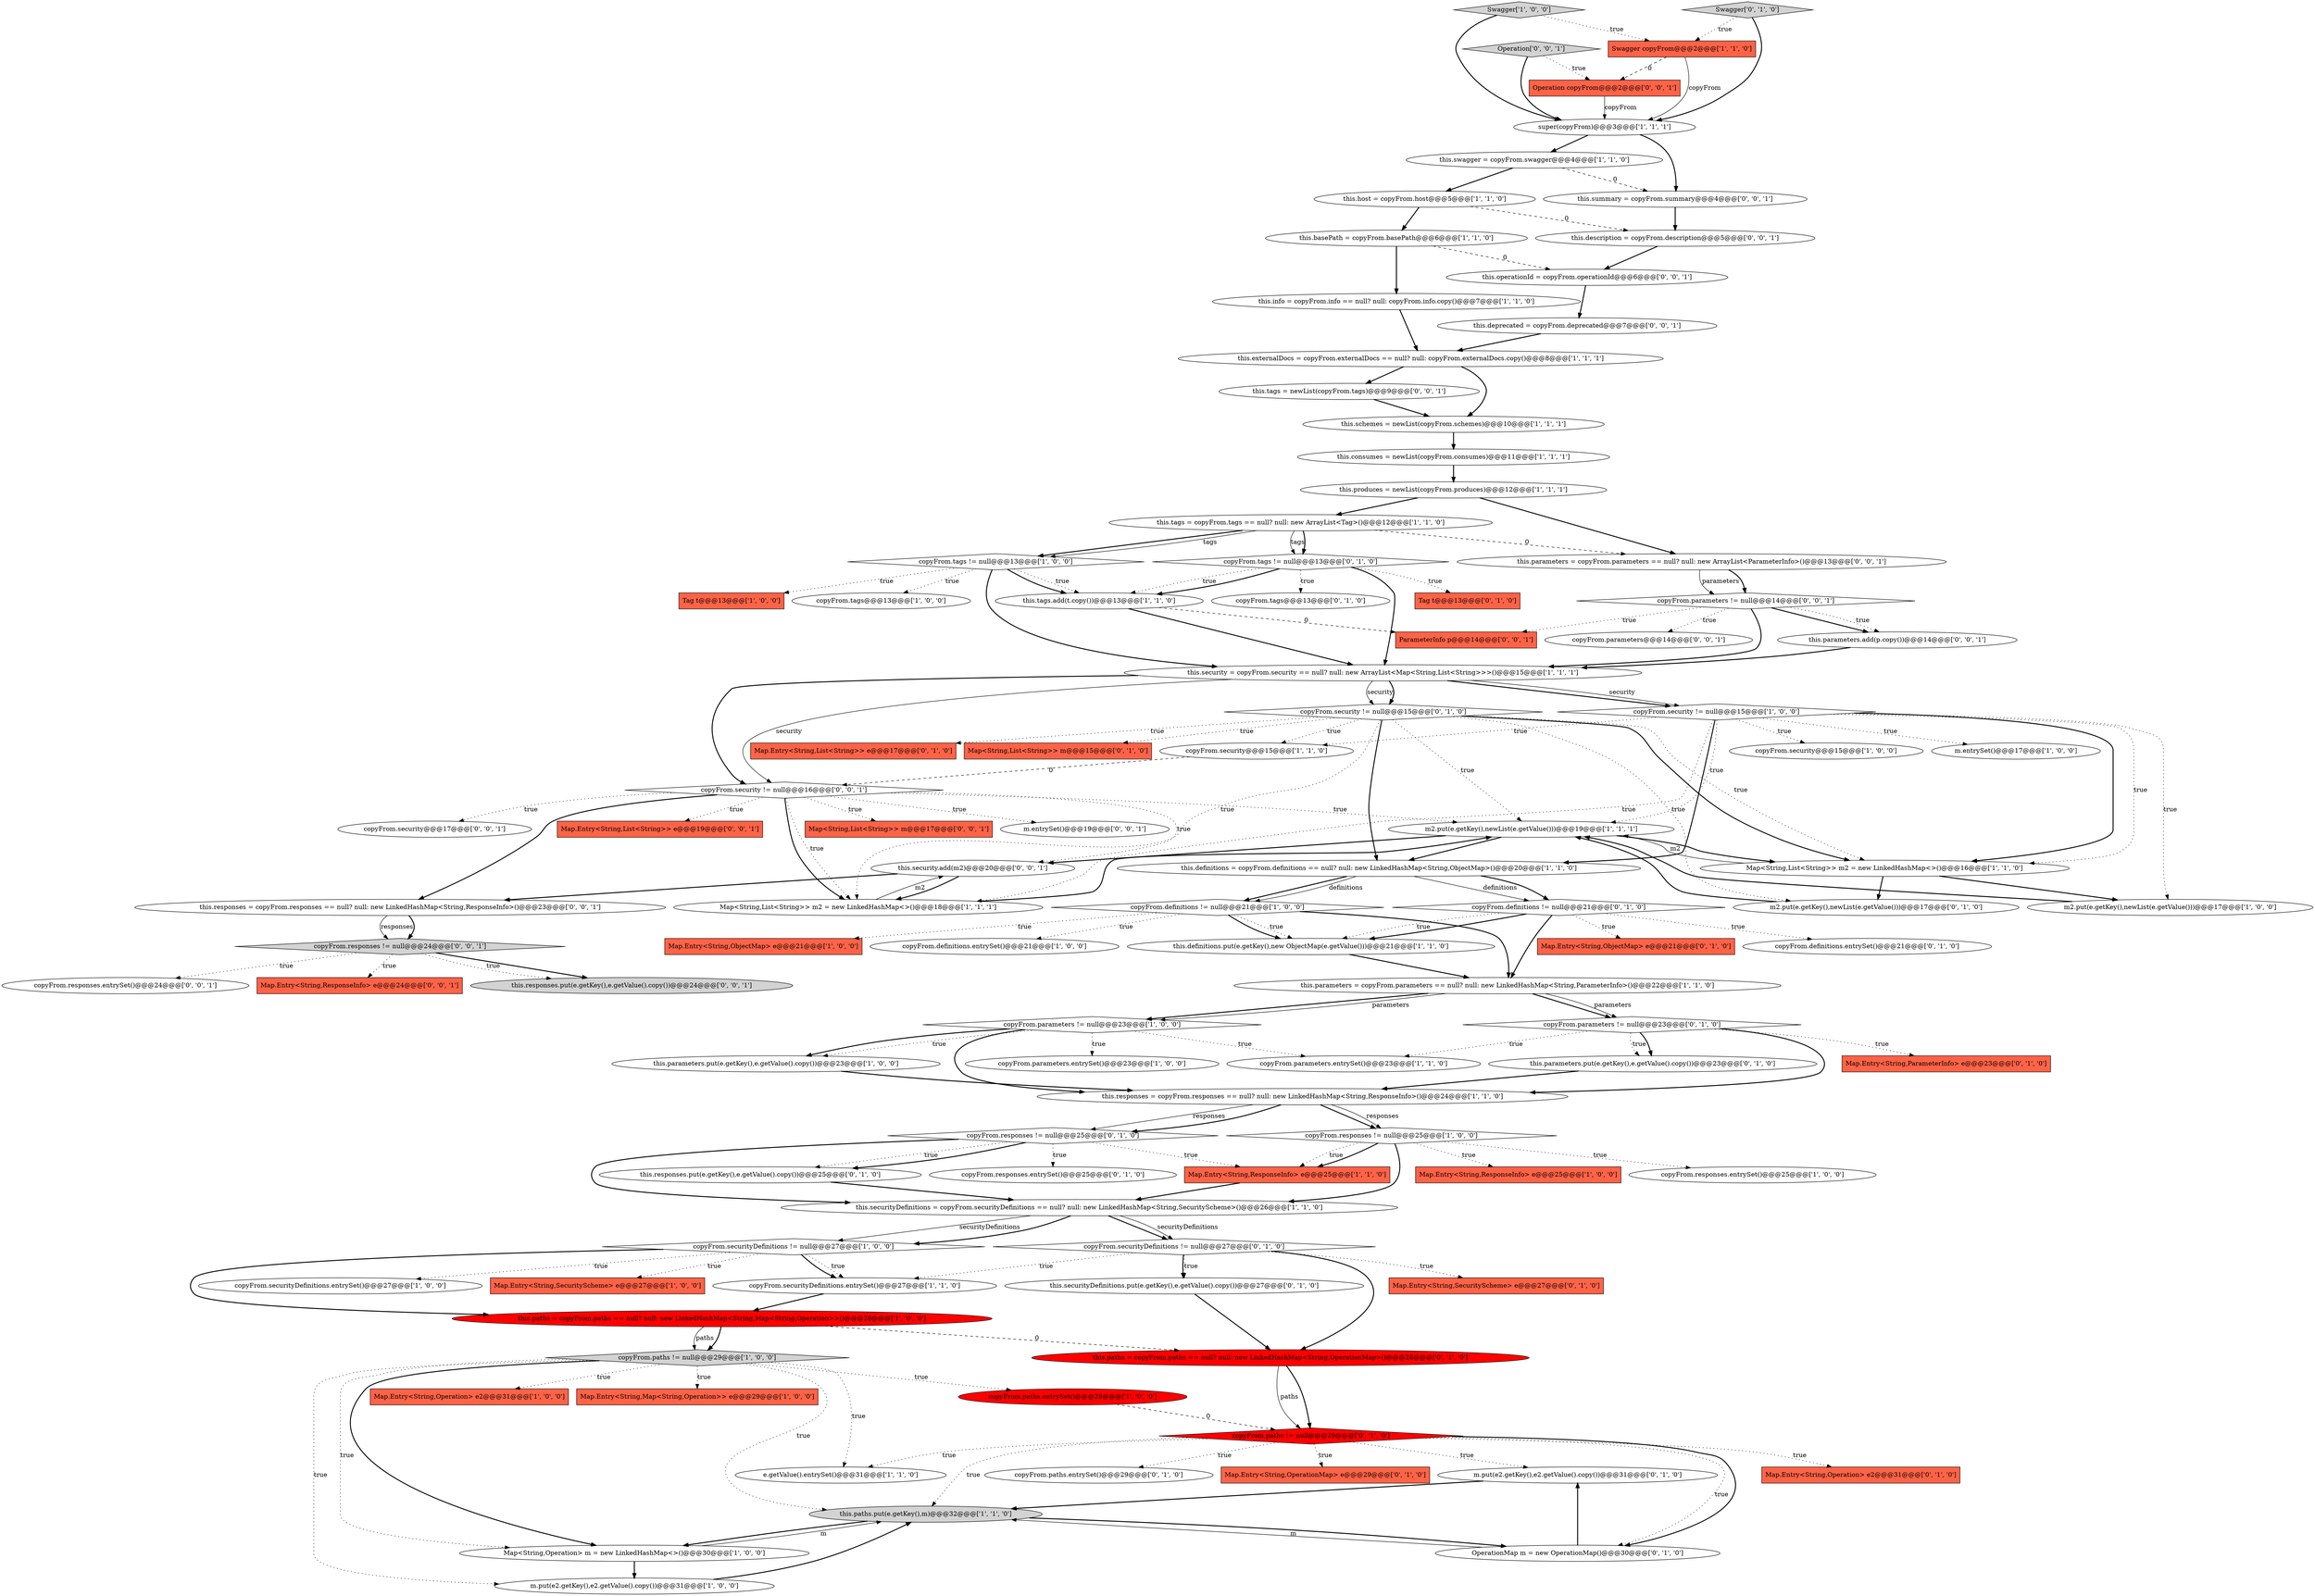 digraph {
65 [style = filled, label = "this.paths = copyFrom.paths == null? null: new LinkedHashMap<String,OperationMap>()@@@28@@@['0', '1', '0']", fillcolor = red, shape = ellipse image = "AAA1AAABBB2BBB"];
34 [style = filled, label = "copyFrom.securityDefinitions.entrySet()@@@27@@@['1', '1', '0']", fillcolor = white, shape = ellipse image = "AAA0AAABBB1BBB"];
28 [style = filled, label = "this.consumes = newList(copyFrom.consumes)@@@11@@@['1', '1', '1']", fillcolor = white, shape = ellipse image = "AAA0AAABBB1BBB"];
32 [style = filled, label = "copyFrom.parameters != null@@@23@@@['1', '0', '0']", fillcolor = white, shape = diamond image = "AAA0AAABBB1BBB"];
94 [style = filled, label = "this.operationId = copyFrom.operationId@@@6@@@['0', '0', '1']", fillcolor = white, shape = ellipse image = "AAA0AAABBB3BBB"];
9 [style = filled, label = "copyFrom.definitions.entrySet()@@@21@@@['1', '0', '0']", fillcolor = white, shape = ellipse image = "AAA0AAABBB1BBB"];
64 [style = filled, label = "Map.Entry<String,ParameterInfo> e@@@23@@@['0', '1', '0']", fillcolor = tomato, shape = box image = "AAA0AAABBB2BBB"];
26 [style = filled, label = "m2.put(e.getKey(),newList(e.getValue()))@@@17@@@['1', '0', '0']", fillcolor = white, shape = ellipse image = "AAA0AAABBB1BBB"];
57 [style = filled, label = "this.parameters.put(e.getKey(),e.getValue().copy())@@@23@@@['0', '1', '0']", fillcolor = white, shape = ellipse image = "AAA0AAABBB2BBB"];
97 [style = filled, label = "Operation['0', '0', '1']", fillcolor = lightgray, shape = diamond image = "AAA0AAABBB3BBB"];
7 [style = filled, label = "copyFrom.securityDefinitions.entrySet()@@@27@@@['1', '0', '0']", fillcolor = white, shape = ellipse image = "AAA0AAABBB1BBB"];
79 [style = filled, label = "copyFrom.paths != null@@@29@@@['0', '1', '0']", fillcolor = red, shape = diamond image = "AAA1AAABBB2BBB"];
31 [style = filled, label = "this.security = copyFrom.security == null? null: new ArrayList<Map<String,List<String>>>()@@@15@@@['1', '1', '1']", fillcolor = white, shape = ellipse image = "AAA0AAABBB1BBB"];
66 [style = filled, label = "Map.Entry<String,List<String>> e@@@17@@@['0', '1', '0']", fillcolor = tomato, shape = box image = "AAA0AAABBB2BBB"];
40 [style = filled, label = "Map<String,List<String>> m2 = new LinkedHashMap<>()@@@18@@@['1', '1', '1']", fillcolor = white, shape = ellipse image = "AAA0AAABBB1BBB"];
81 [style = filled, label = "this.responses = copyFrom.responses == null? null: new LinkedHashMap<String,ResponseInfo>()@@@23@@@['0', '0', '1']", fillcolor = white, shape = ellipse image = "AAA0AAABBB3BBB"];
27 [style = filled, label = "this.definitions.put(e.getKey(),new ObjectMap(e.getValue()))@@@21@@@['1', '1', '0']", fillcolor = white, shape = ellipse image = "AAA0AAABBB1BBB"];
89 [style = filled, label = "Map<String,List<String>> m@@@17@@@['0', '0', '1']", fillcolor = tomato, shape = box image = "AAA0AAABBB3BBB"];
96 [style = filled, label = "copyFrom.responses.entrySet()@@@24@@@['0', '0', '1']", fillcolor = white, shape = ellipse image = "AAA0AAABBB3BBB"];
54 [style = filled, label = "m.put(e2.getKey(),e2.getValue().copy())@@@31@@@['0', '1', '0']", fillcolor = white, shape = ellipse image = "AAA0AAABBB2BBB"];
59 [style = filled, label = "this.responses.put(e.getKey(),e.getValue().copy())@@@25@@@['0', '1', '0']", fillcolor = white, shape = ellipse image = "AAA0AAABBB2BBB"];
74 [style = filled, label = "Map.Entry<String,SecurityScheme> e@@@27@@@['0', '1', '0']", fillcolor = tomato, shape = box image = "AAA0AAABBB2BBB"];
14 [style = filled, label = "copyFrom.paths != null@@@29@@@['1', '0', '0']", fillcolor = lightgray, shape = diamond image = "AAA0AAABBB1BBB"];
86 [style = filled, label = "Operation copyFrom@@@2@@@['0', '0', '1']", fillcolor = tomato, shape = box image = "AAA0AAABBB3BBB"];
91 [style = filled, label = "Map.Entry<String,ResponseInfo> e@@@24@@@['0', '0', '1']", fillcolor = tomato, shape = box image = "AAA0AAABBB3BBB"];
60 [style = filled, label = "Map<String,List<String>> m@@@15@@@['0', '1', '0']", fillcolor = tomato, shape = box image = "AAA0AAABBB2BBB"];
101 [style = filled, label = "this.deprecated = copyFrom.deprecated@@@7@@@['0', '0', '1']", fillcolor = white, shape = ellipse image = "AAA0AAABBB3BBB"];
68 [style = filled, label = "copyFrom.parameters != null@@@23@@@['0', '1', '0']", fillcolor = white, shape = diamond image = "AAA0AAABBB2BBB"];
6 [style = filled, label = "Map.Entry<String,ResponseInfo> e@@@25@@@['1', '0', '0']", fillcolor = tomato, shape = box image = "AAA0AAABBB1BBB"];
8 [style = filled, label = "this.basePath = copyFrom.basePath@@@6@@@['1', '1', '0']", fillcolor = white, shape = ellipse image = "AAA0AAABBB1BBB"];
36 [style = filled, label = "copyFrom.tags != null@@@13@@@['1', '0', '0']", fillcolor = white, shape = diamond image = "AAA0AAABBB1BBB"];
88 [style = filled, label = "this.tags = newList(copyFrom.tags)@@@9@@@['0', '0', '1']", fillcolor = white, shape = ellipse image = "AAA0AAABBB3BBB"];
46 [style = filled, label = "copyFrom.parameters.entrySet()@@@23@@@['1', '1', '0']", fillcolor = white, shape = ellipse image = "AAA0AAABBB1BBB"];
80 [style = filled, label = "OperationMap m = new OperationMap()@@@30@@@['0', '1', '0']", fillcolor = white, shape = ellipse image = "AAA0AAABBB2BBB"];
84 [style = filled, label = "this.description = copyFrom.description@@@5@@@['0', '0', '1']", fillcolor = white, shape = ellipse image = "AAA0AAABBB3BBB"];
18 [style = filled, label = "copyFrom.securityDefinitions != null@@@27@@@['1', '0', '0']", fillcolor = white, shape = diamond image = "AAA0AAABBB1BBB"];
19 [style = filled, label = "copyFrom.security@@@15@@@['1', '0', '0']", fillcolor = white, shape = ellipse image = "AAA0AAABBB1BBB"];
25 [style = filled, label = "Map.Entry<String,SecurityScheme> e@@@27@@@['1', '0', '0']", fillcolor = tomato, shape = box image = "AAA0AAABBB1BBB"];
29 [style = filled, label = "this.paths = copyFrom.paths == null? null: new LinkedHashMap<String,Map<String,Operation>>()@@@28@@@['1', '0', '0']", fillcolor = red, shape = ellipse image = "AAA1AAABBB1BBB"];
51 [style = filled, label = "this.externalDocs = copyFrom.externalDocs == null? null: copyFrom.externalDocs.copy()@@@8@@@['1', '1', '1']", fillcolor = white, shape = ellipse image = "AAA0AAABBB1BBB"];
15 [style = filled, label = "Tag t@@@13@@@['1', '0', '0']", fillcolor = tomato, shape = box image = "AAA0AAABBB1BBB"];
53 [style = filled, label = "Map.Entry<String,ResponseInfo> e@@@25@@@['1', '1', '0']", fillcolor = tomato, shape = box image = "AAA0AAABBB1BBB"];
90 [style = filled, label = "m.entrySet()@@@19@@@['0', '0', '1']", fillcolor = white, shape = ellipse image = "AAA0AAABBB3BBB"];
21 [style = filled, label = "Map.Entry<String,ObjectMap> e@@@21@@@['1', '0', '0']", fillcolor = tomato, shape = box image = "AAA0AAABBB1BBB"];
56 [style = filled, label = "Map.Entry<String,Operation> e2@@@31@@@['0', '1', '0']", fillcolor = tomato, shape = box image = "AAA0AAABBB2BBB"];
77 [style = filled, label = "Tag t@@@13@@@['0', '1', '0']", fillcolor = tomato, shape = box image = "AAA0AAABBB2BBB"];
63 [style = filled, label = "m2.put(e.getKey(),newList(e.getValue()))@@@17@@@['0', '1', '0']", fillcolor = white, shape = ellipse image = "AAA0AAABBB2BBB"];
95 [style = filled, label = "copyFrom.parameters@@@14@@@['0', '0', '1']", fillcolor = white, shape = ellipse image = "AAA0AAABBB3BBB"];
69 [style = filled, label = "copyFrom.paths.entrySet()@@@29@@@['0', '1', '0']", fillcolor = white, shape = ellipse image = "AAA0AAABBB2BBB"];
72 [style = filled, label = "copyFrom.securityDefinitions != null@@@27@@@['0', '1', '0']", fillcolor = white, shape = diamond image = "AAA0AAABBB2BBB"];
5 [style = filled, label = "this.swagger = copyFrom.swagger@@@4@@@['1', '1', '0']", fillcolor = white, shape = ellipse image = "AAA0AAABBB1BBB"];
30 [style = filled, label = "this.schemes = newList(copyFrom.schemes)@@@10@@@['1', '1', '1']", fillcolor = white, shape = ellipse image = "AAA0AAABBB1BBB"];
99 [style = filled, label = "copyFrom.parameters != null@@@14@@@['0', '0', '1']", fillcolor = white, shape = diamond image = "AAA0AAABBB3BBB"];
35 [style = filled, label = "copyFrom.parameters.entrySet()@@@23@@@['1', '0', '0']", fillcolor = white, shape = ellipse image = "AAA0AAABBB1BBB"];
11 [style = filled, label = "Map.Entry<String,Operation> e2@@@31@@@['1', '0', '0']", fillcolor = tomato, shape = box image = "AAA0AAABBB1BBB"];
23 [style = filled, label = "this.securityDefinitions = copyFrom.securityDefinitions == null? null: new LinkedHashMap<String,SecurityScheme>()@@@26@@@['1', '1', '0']", fillcolor = white, shape = ellipse image = "AAA0AAABBB1BBB"];
50 [style = filled, label = "this.info = copyFrom.info == null? null: copyFrom.info.copy()@@@7@@@['1', '1', '0']", fillcolor = white, shape = ellipse image = "AAA0AAABBB1BBB"];
3 [style = filled, label = "this.tags = copyFrom.tags == null? null: new ArrayList<Tag>()@@@12@@@['1', '1', '0']", fillcolor = white, shape = ellipse image = "AAA0AAABBB1BBB"];
49 [style = filled, label = "m2.put(e.getKey(),newList(e.getValue()))@@@19@@@['1', '1', '1']", fillcolor = white, shape = ellipse image = "AAA0AAABBB1BBB"];
92 [style = filled, label = "this.responses.put(e.getKey(),e.getValue().copy())@@@24@@@['0', '0', '1']", fillcolor = lightgray, shape = ellipse image = "AAA0AAABBB3BBB"];
103 [style = filled, label = "ParameterInfo p@@@14@@@['0', '0', '1']", fillcolor = tomato, shape = box image = "AAA0AAABBB3BBB"];
102 [style = filled, label = "this.parameters = copyFrom.parameters == null? null: new ArrayList<ParameterInfo>()@@@13@@@['0', '0', '1']", fillcolor = white, shape = ellipse image = "AAA0AAABBB3BBB"];
93 [style = filled, label = "this.parameters.add(p.copy())@@@14@@@['0', '0', '1']", fillcolor = white, shape = ellipse image = "AAA0AAABBB3BBB"];
41 [style = filled, label = "this.definitions = copyFrom.definitions == null? null: new LinkedHashMap<String,ObjectMap>()@@@20@@@['1', '1', '0']", fillcolor = white, shape = ellipse image = "AAA0AAABBB1BBB"];
98 [style = filled, label = "this.summary = copyFrom.summary@@@4@@@['0', '0', '1']", fillcolor = white, shape = ellipse image = "AAA0AAABBB3BBB"];
67 [style = filled, label = "copyFrom.responses.entrySet()@@@25@@@['0', '1', '0']", fillcolor = white, shape = ellipse image = "AAA0AAABBB2BBB"];
0 [style = filled, label = "m.entrySet()@@@17@@@['1', '0', '0']", fillcolor = white, shape = ellipse image = "AAA0AAABBB1BBB"];
39 [style = filled, label = "this.tags.add(t.copy())@@@13@@@['1', '1', '0']", fillcolor = white, shape = ellipse image = "AAA0AAABBB1BBB"];
100 [style = filled, label = "copyFrom.security@@@17@@@['0', '0', '1']", fillcolor = white, shape = ellipse image = "AAA0AAABBB3BBB"];
16 [style = filled, label = "Swagger['1', '0', '0']", fillcolor = lightgray, shape = diamond image = "AAA0AAABBB1BBB"];
33 [style = filled, label = "e.getValue().entrySet()@@@31@@@['1', '1', '0']", fillcolor = white, shape = ellipse image = "AAA0AAABBB1BBB"];
82 [style = filled, label = "Map.Entry<String,List<String>> e@@@19@@@['0', '0', '1']", fillcolor = tomato, shape = box image = "AAA0AAABBB3BBB"];
4 [style = filled, label = "Map<String,List<String>> m2 = new LinkedHashMap<>()@@@16@@@['1', '1', '0']", fillcolor = white, shape = ellipse image = "AAA0AAABBB1BBB"];
78 [style = filled, label = "copyFrom.tags@@@13@@@['0', '1', '0']", fillcolor = white, shape = ellipse image = "AAA0AAABBB2BBB"];
45 [style = filled, label = "this.parameters.put(e.getKey(),e.getValue().copy())@@@23@@@['1', '0', '0']", fillcolor = white, shape = ellipse image = "AAA0AAABBB1BBB"];
62 [style = filled, label = "Map.Entry<String,OperationMap> e@@@29@@@['0', '1', '0']", fillcolor = tomato, shape = box image = "AAA0AAABBB2BBB"];
58 [style = filled, label = "copyFrom.security != null@@@15@@@['0', '1', '0']", fillcolor = white, shape = diamond image = "AAA0AAABBB2BBB"];
22 [style = filled, label = "copyFrom.tags@@@13@@@['1', '0', '0']", fillcolor = white, shape = ellipse image = "AAA0AAABBB1BBB"];
75 [style = filled, label = "this.securityDefinitions.put(e.getKey(),e.getValue().copy())@@@27@@@['0', '1', '0']", fillcolor = white, shape = ellipse image = "AAA0AAABBB2BBB"];
85 [style = filled, label = "this.security.add(m2)@@@20@@@['0', '0', '1']", fillcolor = white, shape = ellipse image = "AAA0AAABBB3BBB"];
71 [style = filled, label = "Swagger['0', '1', '0']", fillcolor = lightgray, shape = diamond image = "AAA0AAABBB2BBB"];
43 [style = filled, label = "super(copyFrom)@@@3@@@['1', '1', '1']", fillcolor = white, shape = ellipse image = "AAA0AAABBB1BBB"];
55 [style = filled, label = "copyFrom.responses != null@@@25@@@['0', '1', '0']", fillcolor = white, shape = diamond image = "AAA0AAABBB2BBB"];
2 [style = filled, label = "copyFrom.definitions != null@@@21@@@['1', '0', '0']", fillcolor = white, shape = diamond image = "AAA0AAABBB1BBB"];
44 [style = filled, label = "this.paths.put(e.getKey(),m)@@@32@@@['1', '1', '0']", fillcolor = lightgray, shape = ellipse image = "AAA0AAABBB1BBB"];
17 [style = filled, label = "Swagger copyFrom@@@2@@@['1', '1', '0']", fillcolor = tomato, shape = box image = "AAA0AAABBB1BBB"];
47 [style = filled, label = "this.responses = copyFrom.responses == null? null: new LinkedHashMap<String,ResponseInfo>()@@@24@@@['1', '1', '0']", fillcolor = white, shape = ellipse image = "AAA0AAABBB1BBB"];
37 [style = filled, label = "copyFrom.security != null@@@15@@@['1', '0', '0']", fillcolor = white, shape = diamond image = "AAA0AAABBB1BBB"];
1 [style = filled, label = "copyFrom.responses != null@@@25@@@['1', '0', '0']", fillcolor = white, shape = diamond image = "AAA0AAABBB1BBB"];
12 [style = filled, label = "this.host = copyFrom.host@@@5@@@['1', '1', '0']", fillcolor = white, shape = ellipse image = "AAA0AAABBB1BBB"];
61 [style = filled, label = "copyFrom.definitions != null@@@21@@@['0', '1', '0']", fillcolor = white, shape = diamond image = "AAA0AAABBB2BBB"];
13 [style = filled, label = "this.parameters = copyFrom.parameters == null? null: new LinkedHashMap<String,ParameterInfo>()@@@22@@@['1', '1', '0']", fillcolor = white, shape = ellipse image = "AAA0AAABBB1BBB"];
70 [style = filled, label = "copyFrom.tags != null@@@13@@@['0', '1', '0']", fillcolor = white, shape = diamond image = "AAA0AAABBB2BBB"];
20 [style = filled, label = "Map<String,Operation> m = new LinkedHashMap<>()@@@30@@@['1', '0', '0']", fillcolor = white, shape = ellipse image = "AAA0AAABBB1BBB"];
10 [style = filled, label = "copyFrom.responses.entrySet()@@@25@@@['1', '0', '0']", fillcolor = white, shape = ellipse image = "AAA0AAABBB1BBB"];
76 [style = filled, label = "copyFrom.definitions.entrySet()@@@21@@@['0', '1', '0']", fillcolor = white, shape = ellipse image = "AAA0AAABBB2BBB"];
42 [style = filled, label = "copyFrom.paths.entrySet()@@@29@@@['1', '0', '0']", fillcolor = red, shape = ellipse image = "AAA1AAABBB1BBB"];
87 [style = filled, label = "copyFrom.responses != null@@@24@@@['0', '0', '1']", fillcolor = lightgray, shape = diamond image = "AAA0AAABBB3BBB"];
52 [style = filled, label = "this.produces = newList(copyFrom.produces)@@@12@@@['1', '1', '1']", fillcolor = white, shape = ellipse image = "AAA0AAABBB1BBB"];
83 [style = filled, label = "copyFrom.security != null@@@16@@@['0', '0', '1']", fillcolor = white, shape = diamond image = "AAA0AAABBB3BBB"];
24 [style = filled, label = "m.put(e2.getKey(),e2.getValue().copy())@@@31@@@['1', '0', '0']", fillcolor = white, shape = ellipse image = "AAA0AAABBB1BBB"];
73 [style = filled, label = "Map.Entry<String,ObjectMap> e@@@21@@@['0', '1', '0']", fillcolor = tomato, shape = box image = "AAA0AAABBB2BBB"];
38 [style = filled, label = "Map.Entry<String,Map<String,Operation>> e@@@29@@@['1', '0', '0']", fillcolor = tomato, shape = box image = "AAA0AAABBB1BBB"];
48 [style = filled, label = "copyFrom.security@@@15@@@['1', '1', '0']", fillcolor = white, shape = ellipse image = "AAA0AAABBB1BBB"];
27->13 [style = bold, label=""];
31->37 [style = bold, label=""];
14->42 [style = dotted, label="true"];
40->49 [style = bold, label=""];
93->31 [style = bold, label=""];
61->76 [style = dotted, label="true"];
72->75 [style = dotted, label="true"];
4->63 [style = bold, label=""];
68->64 [style = dotted, label="true"];
1->53 [style = dotted, label="true"];
79->33 [style = dotted, label="true"];
16->17 [style = dotted, label="true"];
83->49 [style = dotted, label="true"];
32->45 [style = dotted, label="true"];
12->84 [style = dashed, label="0"];
58->63 [style = dotted, label="true"];
79->62 [style = dotted, label="true"];
18->34 [style = dotted, label="true"];
1->23 [style = bold, label=""];
87->92 [style = bold, label=""];
99->95 [style = dotted, label="true"];
14->44 [style = dotted, label="true"];
80->44 [style = solid, label="m"];
41->61 [style = solid, label="definitions"];
3->36 [style = bold, label=""];
30->28 [style = bold, label=""];
55->23 [style = bold, label=""];
51->88 [style = bold, label=""];
31->37 [style = solid, label="security"];
28->52 [style = bold, label=""];
36->39 [style = dotted, label="true"];
83->40 [style = dotted, label="true"];
87->96 [style = dotted, label="true"];
39->31 [style = bold, label=""];
31->58 [style = solid, label="security"];
23->18 [style = solid, label="securityDefinitions"];
87->91 [style = dotted, label="true"];
61->27 [style = dotted, label="true"];
102->99 [style = solid, label="parameters"];
3->102 [style = dashed, label="0"];
23->72 [style = bold, label=""];
29->14 [style = bold, label=""];
71->17 [style = dotted, label="true"];
16->43 [style = bold, label=""];
14->11 [style = dotted, label="true"];
13->68 [style = bold, label=""];
1->6 [style = dotted, label="true"];
49->4 [style = bold, label=""];
3->36 [style = solid, label="tags"];
70->31 [style = bold, label=""];
87->92 [style = dotted, label="true"];
13->68 [style = solid, label="parameters"];
88->30 [style = bold, label=""];
48->83 [style = dashed, label="0"];
14->20 [style = bold, label=""];
31->83 [style = bold, label=""];
79->69 [style = dotted, label="true"];
37->48 [style = dotted, label="true"];
81->87 [style = solid, label="responses"];
83->82 [style = dotted, label="true"];
99->31 [style = bold, label=""];
55->59 [style = dotted, label="true"];
13->32 [style = bold, label=""];
32->35 [style = dotted, label="true"];
55->59 [style = bold, label=""];
61->73 [style = dotted, label="true"];
94->101 [style = bold, label=""];
14->24 [style = dotted, label="true"];
17->86 [style = dashed, label="0"];
36->31 [style = bold, label=""];
83->100 [style = dotted, label="true"];
24->44 [style = bold, label=""];
26->49 [style = bold, label=""];
61->13 [style = bold, label=""];
51->30 [style = bold, label=""];
37->19 [style = dotted, label="true"];
2->21 [style = dotted, label="true"];
37->49 [style = dotted, label="true"];
17->43 [style = solid, label="copyFrom"];
75->65 [style = bold, label=""];
58->48 [style = dotted, label="true"];
41->2 [style = bold, label=""];
70->39 [style = dotted, label="true"];
86->43 [style = solid, label="copyFrom"];
58->60 [style = dotted, label="true"];
41->61 [style = bold, label=""];
97->86 [style = dotted, label="true"];
70->39 [style = bold, label=""];
101->51 [style = bold, label=""];
37->4 [style = dotted, label="true"];
83->81 [style = bold, label=""];
83->89 [style = dotted, label="true"];
2->27 [style = dotted, label="true"];
54->44 [style = bold, label=""];
44->20 [style = bold, label=""];
49->85 [style = bold, label=""];
55->53 [style = dotted, label="true"];
8->94 [style = dashed, label="0"];
40->85 [style = solid, label="m2"];
49->41 [style = bold, label=""];
2->27 [style = bold, label=""];
61->27 [style = bold, label=""];
79->56 [style = dotted, label="true"];
47->55 [style = solid, label="responses"];
79->80 [style = dotted, label="true"];
29->14 [style = solid, label="paths"];
58->40 [style = dotted, label="true"];
79->54 [style = dotted, label="true"];
44->80 [style = bold, label=""];
23->72 [style = solid, label="securityDefinitions"];
83->40 [style = bold, label=""];
47->1 [style = bold, label=""];
81->87 [style = bold, label=""];
99->103 [style = dotted, label="true"];
34->29 [style = bold, label=""];
1->10 [style = dotted, label="true"];
18->7 [style = dotted, label="true"];
5->98 [style = dashed, label="0"];
36->22 [style = dotted, label="true"];
72->75 [style = bold, label=""];
36->15 [style = dotted, label="true"];
18->34 [style = bold, label=""];
83->85 [style = dotted, label="true"];
37->41 [style = bold, label=""];
79->80 [style = bold, label=""];
58->4 [style = dotted, label="true"];
31->83 [style = solid, label="security"];
65->79 [style = bold, label=""];
102->99 [style = bold, label=""];
72->74 [style = dotted, label="true"];
3->70 [style = solid, label="tags"];
58->66 [style = dotted, label="true"];
36->39 [style = bold, label=""];
43->98 [style = bold, label=""];
55->67 [style = dotted, label="true"];
2->9 [style = dotted, label="true"];
72->65 [style = bold, label=""];
58->49 [style = dotted, label="true"];
43->5 [style = bold, label=""];
12->8 [style = bold, label=""];
37->0 [style = dotted, label="true"];
37->26 [style = dotted, label="true"];
70->78 [style = dotted, label="true"];
83->90 [style = dotted, label="true"];
85->81 [style = bold, label=""];
8->50 [style = bold, label=""];
4->49 [style = solid, label="m2"];
53->23 [style = bold, label=""];
58->4 [style = bold, label=""];
57->47 [style = bold, label=""];
32->46 [style = dotted, label="true"];
23->18 [style = bold, label=""];
32->45 [style = bold, label=""];
84->94 [style = bold, label=""];
99->93 [style = dotted, label="true"];
97->43 [style = bold, label=""];
31->58 [style = bold, label=""];
14->33 [style = dotted, label="true"];
18->25 [style = dotted, label="true"];
68->57 [style = dotted, label="true"];
59->23 [style = bold, label=""];
63->49 [style = bold, label=""];
4->26 [style = bold, label=""];
3->70 [style = bold, label=""];
79->44 [style = dotted, label="true"];
42->79 [style = dashed, label="0"];
39->103 [style = dashed, label="0"];
72->34 [style = dotted, label="true"];
20->44 [style = solid, label="m"];
58->41 [style = bold, label=""];
37->4 [style = bold, label=""];
47->1 [style = solid, label="responses"];
2->13 [style = bold, label=""];
68->57 [style = bold, label=""];
29->65 [style = dashed, label="0"];
14->20 [style = dotted, label="true"];
99->93 [style = bold, label=""];
18->29 [style = bold, label=""];
14->38 [style = dotted, label="true"];
47->55 [style = bold, label=""];
32->47 [style = bold, label=""];
71->43 [style = bold, label=""];
5->12 [style = bold, label=""];
85->40 [style = bold, label=""];
80->54 [style = bold, label=""];
50->51 [style = bold, label=""];
45->47 [style = bold, label=""];
68->47 [style = bold, label=""];
52->102 [style = bold, label=""];
68->46 [style = dotted, label="true"];
65->79 [style = solid, label="paths"];
52->3 [style = bold, label=""];
37->40 [style = dotted, label="true"];
41->2 [style = solid, label="definitions"];
20->24 [style = bold, label=""];
1->53 [style = bold, label=""];
98->84 [style = bold, label=""];
70->77 [style = dotted, label="true"];
13->32 [style = solid, label="parameters"];
}
